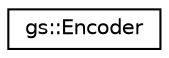 digraph "Graphical Class Hierarchy"
{
 // LATEX_PDF_SIZE
  edge [fontname="Helvetica",fontsize="10",labelfontname="Helvetica",labelfontsize="10"];
  node [fontname="Helvetica",fontsize="10",shape=record];
  rankdir="LR";
  Node0 [label="gs::Encoder",height=0.2,width=0.4,color="black", fillcolor="white", style="filled",URL="$classgs_1_1Encoder.html",tooltip=" "];
}
